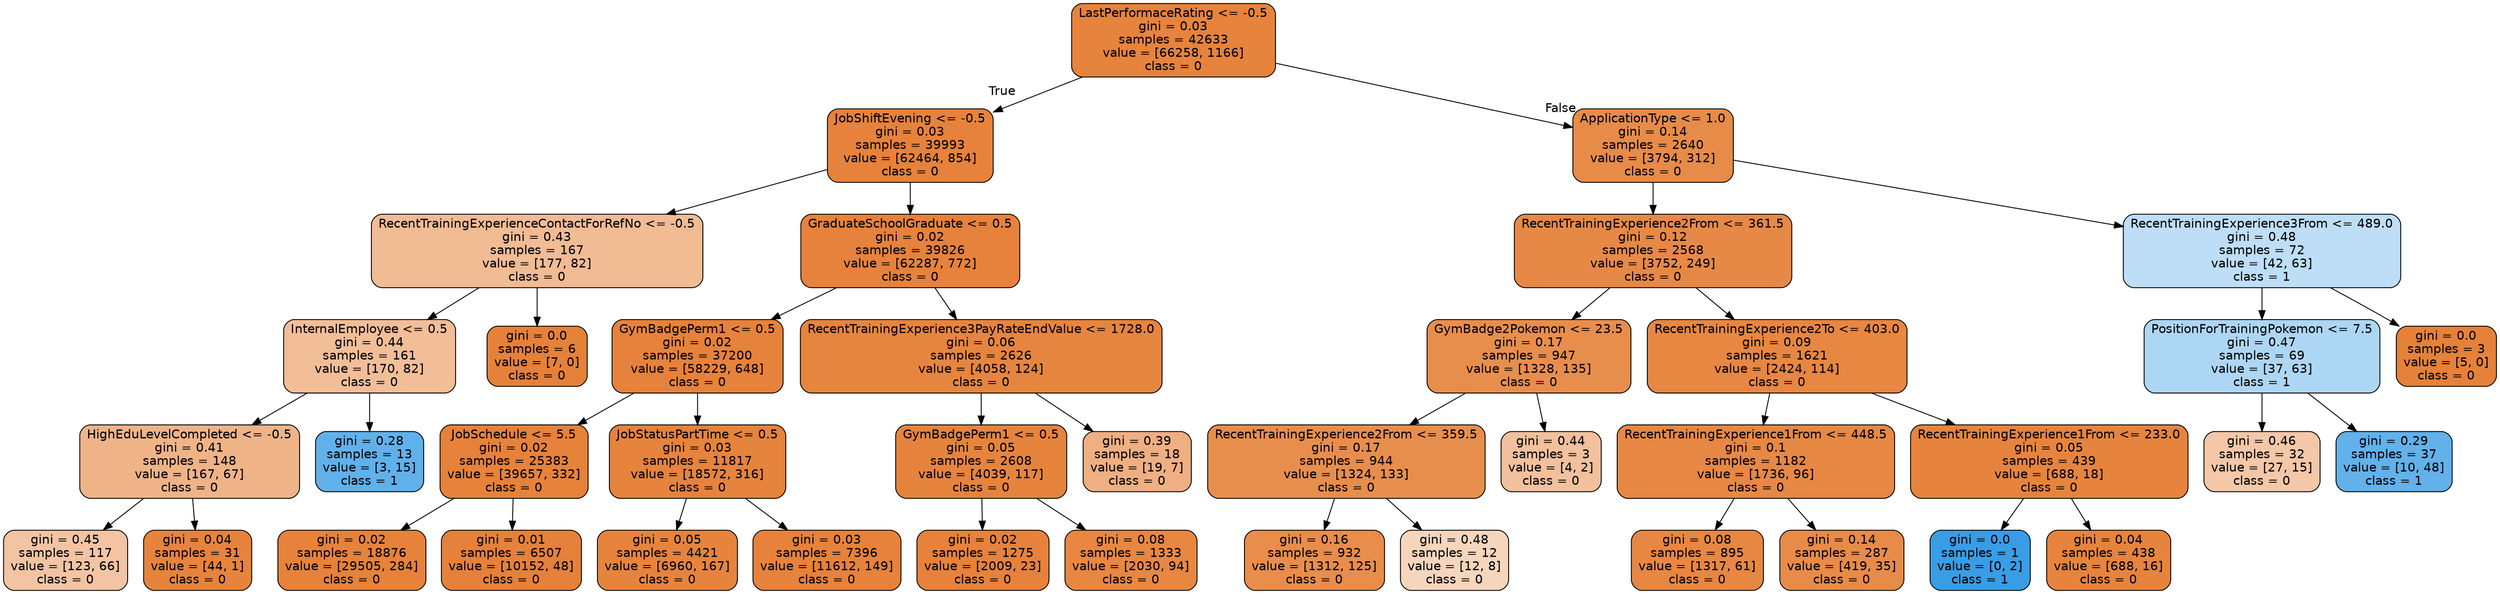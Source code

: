 digraph Tree {
node [shape=box, style="filled, rounded", color="black", fontname=helvetica] ;
edge [fontname=helvetica] ;
0 [label="LastPerformaceRating <= -0.5\ngini = 0.03\nsamples = 42633\nvalue = [66258, 1166]\nclass = 0", fillcolor="#e58139fb"] ;
1 [label="JobShiftEvening <= -0.5\ngini = 0.03\nsamples = 39993\nvalue = [62464, 854]\nclass = 0", fillcolor="#e58139fc"] ;
0 -> 1 [labeldistance=2.5, labelangle=45, headlabel="True"] ;
2 [label="RecentTrainingExperienceContactForRefNo <= -0.5\ngini = 0.43\nsamples = 167\nvalue = [177, 82]\nclass = 0", fillcolor="#e5813989"] ;
1 -> 2 ;
3 [label="InternalEmployee <= 0.5\ngini = 0.44\nsamples = 161\nvalue = [170, 82]\nclass = 0", fillcolor="#e5813984"] ;
2 -> 3 ;
4 [label="HighEduLevelCompleted <= -0.5\ngini = 0.41\nsamples = 148\nvalue = [167, 67]\nclass = 0", fillcolor="#e5813999"] ;
3 -> 4 ;
5 [label="gini = 0.45\nsamples = 117\nvalue = [123, 66]\nclass = 0", fillcolor="#e5813976"] ;
4 -> 5 ;
6 [label="gini = 0.04\nsamples = 31\nvalue = [44, 1]\nclass = 0", fillcolor="#e58139f9"] ;
4 -> 6 ;
7 [label="gini = 0.28\nsamples = 13\nvalue = [3, 15]\nclass = 1", fillcolor="#399de5cc"] ;
3 -> 7 ;
8 [label="gini = 0.0\nsamples = 6\nvalue = [7, 0]\nclass = 0", fillcolor="#e58139ff"] ;
2 -> 8 ;
9 [label="GraduateSchoolGraduate <= 0.5\ngini = 0.02\nsamples = 39826\nvalue = [62287, 772]\nclass = 0", fillcolor="#e58139fc"] ;
1 -> 9 ;
10 [label="GymBadgePerm1 <= 0.5\ngini = 0.02\nsamples = 37200\nvalue = [58229, 648]\nclass = 0", fillcolor="#e58139fc"] ;
9 -> 10 ;
11 [label="JobSchedule <= 5.5\ngini = 0.02\nsamples = 25383\nvalue = [39657, 332]\nclass = 0", fillcolor="#e58139fd"] ;
10 -> 11 ;
12 [label="gini = 0.02\nsamples = 18876\nvalue = [29505, 284]\nclass = 0", fillcolor="#e58139fd"] ;
11 -> 12 ;
13 [label="gini = 0.01\nsamples = 6507\nvalue = [10152, 48]\nclass = 0", fillcolor="#e58139fe"] ;
11 -> 13 ;
14 [label="JobStatusPartTime <= 0.5\ngini = 0.03\nsamples = 11817\nvalue = [18572, 316]\nclass = 0", fillcolor="#e58139fb"] ;
10 -> 14 ;
15 [label="gini = 0.05\nsamples = 4421\nvalue = [6960, 167]\nclass = 0", fillcolor="#e58139f9"] ;
14 -> 15 ;
16 [label="gini = 0.03\nsamples = 7396\nvalue = [11612, 149]\nclass = 0", fillcolor="#e58139fc"] ;
14 -> 16 ;
17 [label="RecentTrainingExperience3PayRateEndValue <= 1728.0\ngini = 0.06\nsamples = 2626\nvalue = [4058, 124]\nclass = 0", fillcolor="#e58139f7"] ;
9 -> 17 ;
18 [label="GymBadgePerm1 <= 0.5\ngini = 0.05\nsamples = 2608\nvalue = [4039, 117]\nclass = 0", fillcolor="#e58139f8"] ;
17 -> 18 ;
19 [label="gini = 0.02\nsamples = 1275\nvalue = [2009, 23]\nclass = 0", fillcolor="#e58139fc"] ;
18 -> 19 ;
20 [label="gini = 0.08\nsamples = 1333\nvalue = [2030, 94]\nclass = 0", fillcolor="#e58139f3"] ;
18 -> 20 ;
21 [label="gini = 0.39\nsamples = 18\nvalue = [19, 7]\nclass = 0", fillcolor="#e58139a1"] ;
17 -> 21 ;
22 [label="ApplicationType <= 1.0\ngini = 0.14\nsamples = 2640\nvalue = [3794, 312]\nclass = 0", fillcolor="#e58139ea"] ;
0 -> 22 [labeldistance=2.5, labelangle=-45, headlabel="False"] ;
23 [label="RecentTrainingExperience2From <= 361.5\ngini = 0.12\nsamples = 2568\nvalue = [3752, 249]\nclass = 0", fillcolor="#e58139ee"] ;
22 -> 23 ;
24 [label="GymBadge2Pokemon <= 23.5\ngini = 0.17\nsamples = 947\nvalue = [1328, 135]\nclass = 0", fillcolor="#e58139e5"] ;
23 -> 24 ;
25 [label="RecentTrainingExperience2From <= 359.5\ngini = 0.17\nsamples = 944\nvalue = [1324, 133]\nclass = 0", fillcolor="#e58139e5"] ;
24 -> 25 ;
26 [label="gini = 0.16\nsamples = 932\nvalue = [1312, 125]\nclass = 0", fillcolor="#e58139e7"] ;
25 -> 26 ;
27 [label="gini = 0.48\nsamples = 12\nvalue = [12, 8]\nclass = 0", fillcolor="#e5813955"] ;
25 -> 27 ;
28 [label="gini = 0.44\nsamples = 3\nvalue = [4, 2]\nclass = 0", fillcolor="#e581397f"] ;
24 -> 28 ;
29 [label="RecentTrainingExperience2To <= 403.0\ngini = 0.09\nsamples = 1621\nvalue = [2424, 114]\nclass = 0", fillcolor="#e58139f3"] ;
23 -> 29 ;
30 [label="RecentTrainingExperience1From <= 448.5\ngini = 0.1\nsamples = 1182\nvalue = [1736, 96]\nclass = 0", fillcolor="#e58139f1"] ;
29 -> 30 ;
31 [label="gini = 0.08\nsamples = 895\nvalue = [1317, 61]\nclass = 0", fillcolor="#e58139f3"] ;
30 -> 31 ;
32 [label="gini = 0.14\nsamples = 287\nvalue = [419, 35]\nclass = 0", fillcolor="#e58139ea"] ;
30 -> 32 ;
33 [label="RecentTrainingExperience1From <= 233.0\ngini = 0.05\nsamples = 439\nvalue = [688, 18]\nclass = 0", fillcolor="#e58139f8"] ;
29 -> 33 ;
34 [label="gini = 0.0\nsamples = 1\nvalue = [0, 2]\nclass = 1", fillcolor="#399de5ff"] ;
33 -> 34 ;
35 [label="gini = 0.04\nsamples = 438\nvalue = [688, 16]\nclass = 0", fillcolor="#e58139f9"] ;
33 -> 35 ;
36 [label="RecentTrainingExperience3From <= 489.0\ngini = 0.48\nsamples = 72\nvalue = [42, 63]\nclass = 1", fillcolor="#399de555"] ;
22 -> 36 ;
37 [label="PositionForTrainingPokemon <= 7.5\ngini = 0.47\nsamples = 69\nvalue = [37, 63]\nclass = 1", fillcolor="#399de569"] ;
36 -> 37 ;
38 [label="gini = 0.46\nsamples = 32\nvalue = [27, 15]\nclass = 0", fillcolor="#e5813971"] ;
37 -> 38 ;
39 [label="gini = 0.29\nsamples = 37\nvalue = [10, 48]\nclass = 1", fillcolor="#399de5ca"] ;
37 -> 39 ;
40 [label="gini = 0.0\nsamples = 3\nvalue = [5, 0]\nclass = 0", fillcolor="#e58139ff"] ;
36 -> 40 ;
}